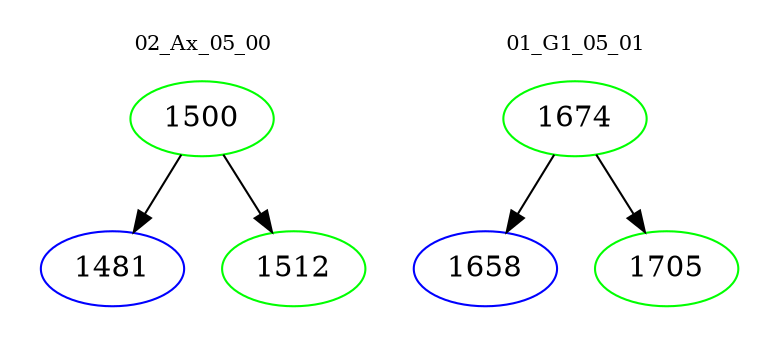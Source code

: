 digraph{
subgraph cluster_0 {
color = white
label = "02_Ax_05_00";
fontsize=10;
T0_1500 [label="1500", color="green"]
T0_1500 -> T0_1481 [color="black"]
T0_1481 [label="1481", color="blue"]
T0_1500 -> T0_1512 [color="black"]
T0_1512 [label="1512", color="green"]
}
subgraph cluster_1 {
color = white
label = "01_G1_05_01";
fontsize=10;
T1_1674 [label="1674", color="green"]
T1_1674 -> T1_1658 [color="black"]
T1_1658 [label="1658", color="blue"]
T1_1674 -> T1_1705 [color="black"]
T1_1705 [label="1705", color="green"]
}
}
